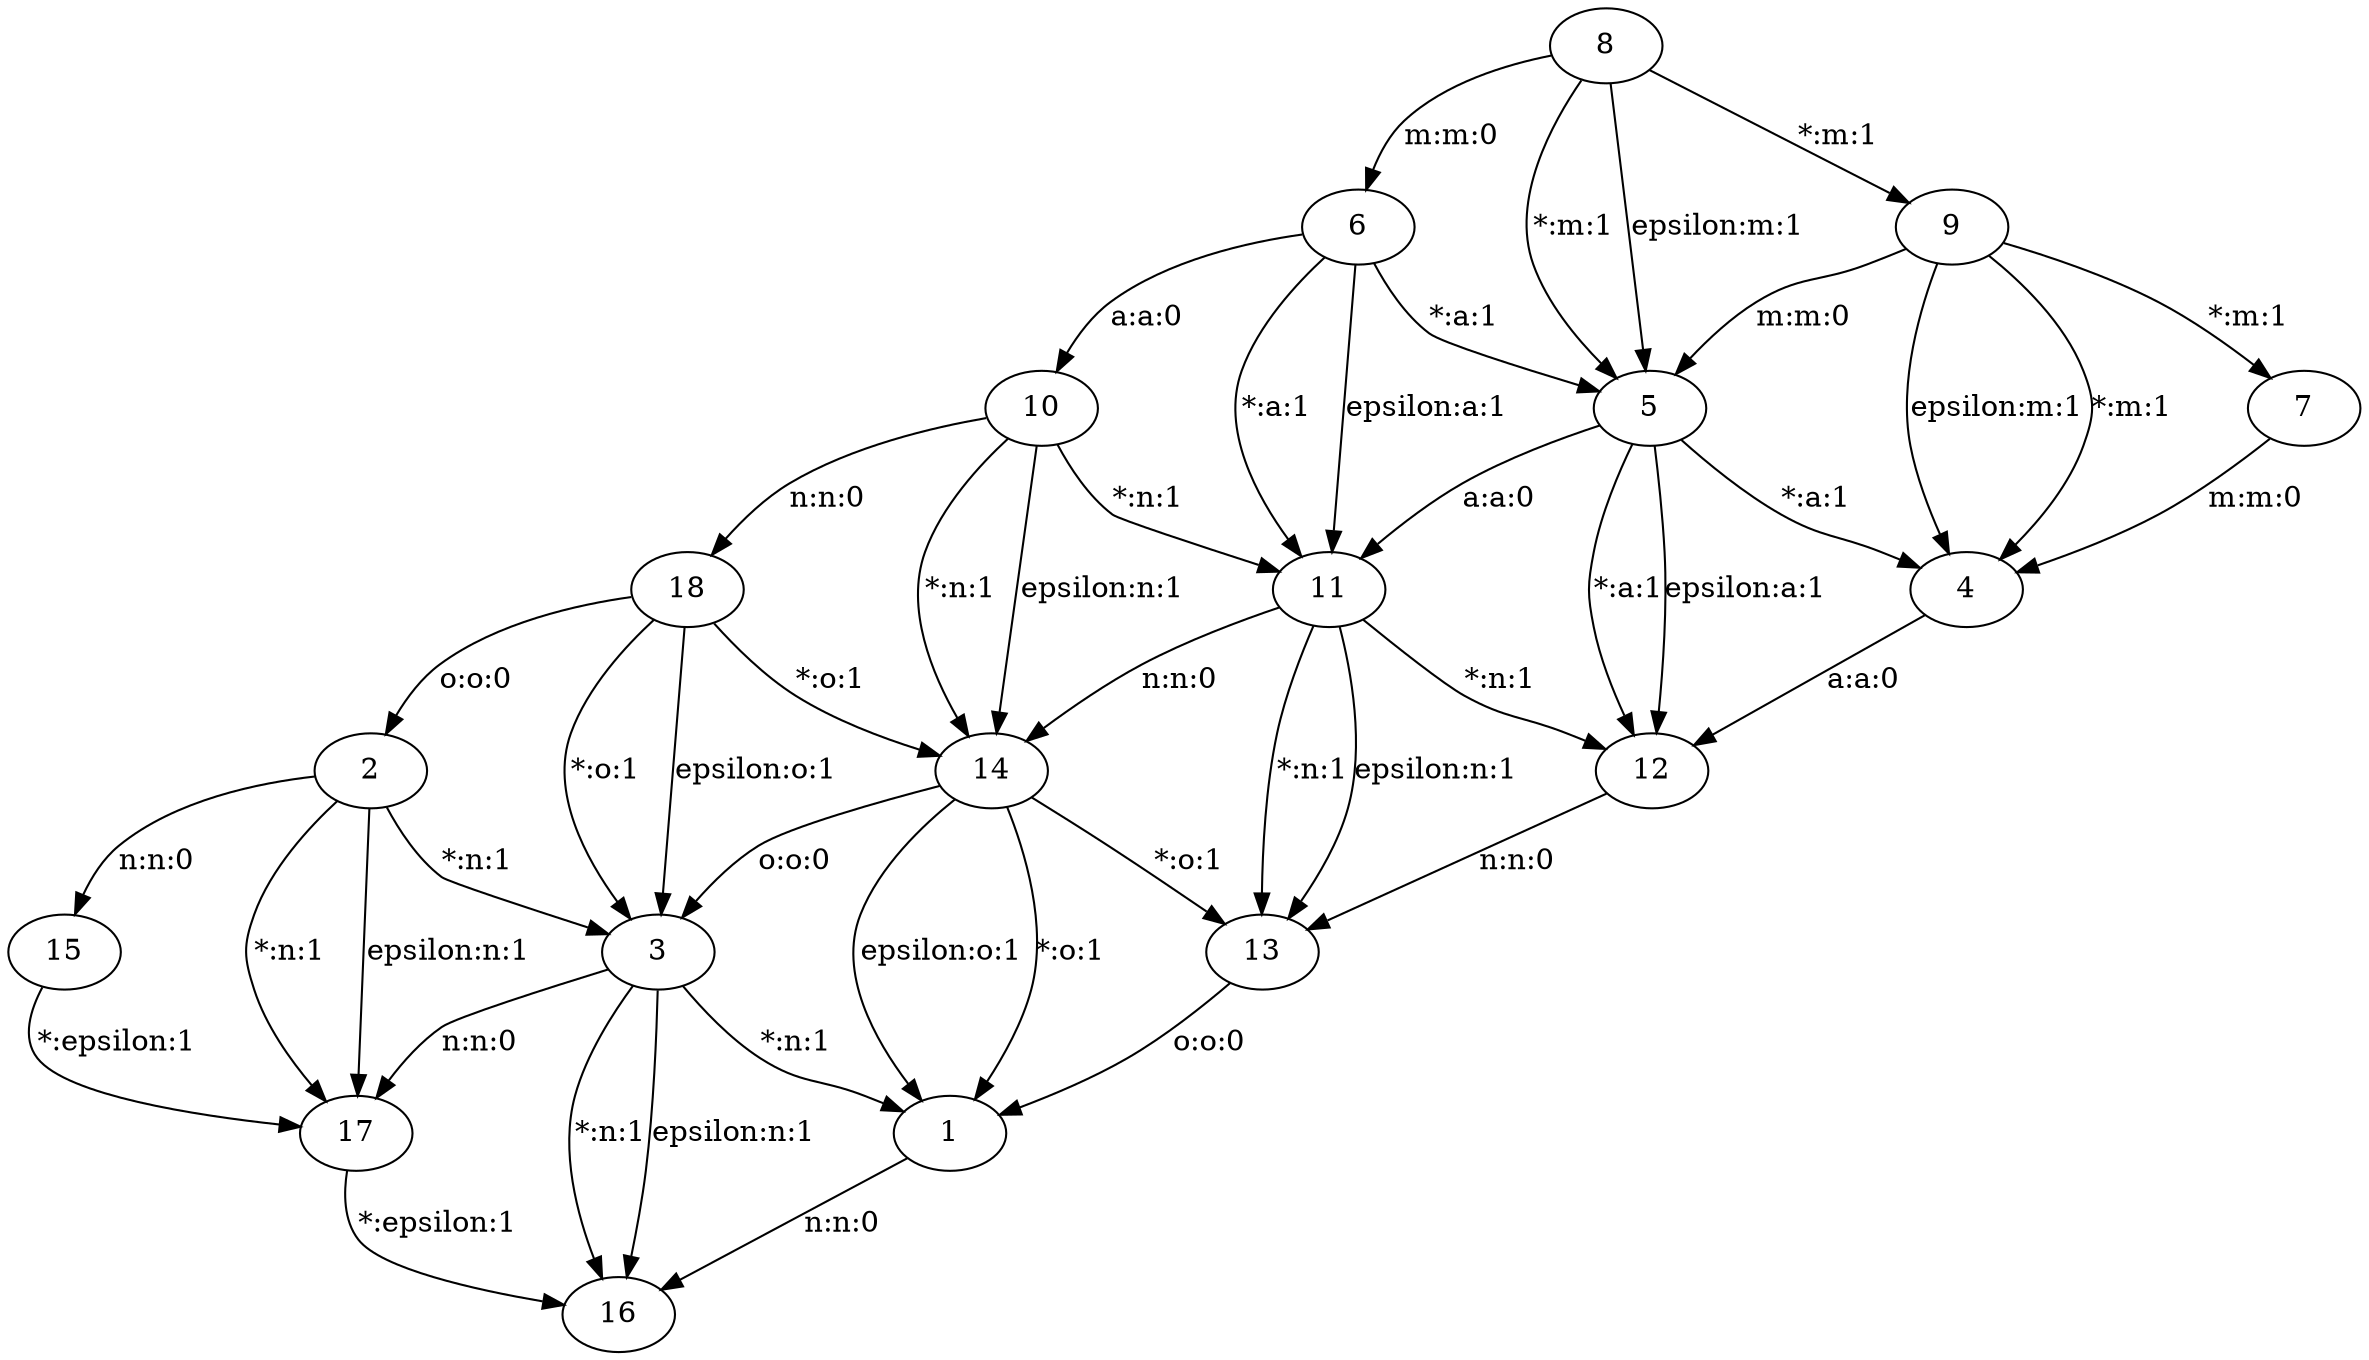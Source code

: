 digraph G {
  1 [texlbl="4;2"];
  2 [texlbl="4;0"];
  3 [texlbl="4;1"];
  4 [texlbl="1;2"];
  5 [texlbl="1;1"];
  6 [texlbl="1;0"];
  7 [texlbl="0;2"];
  8 [texlbl="0;0"];
  9 [texlbl="0;1"];
  10 [texlbl="2;0"];
  11 [texlbl="2;1"];
  12 [texlbl="2;2"];
  13 [texlbl="3;2"];
  14 [texlbl="3;1"];
  15 [texlbl="5;0"];
  16 [texlbl="5;2"];
  17 [texlbl="5;1"];
  18 [texlbl="3;0"];
  18->2 [label="o:o:0"];
  18->3 [label="*:o:1"];
  18->14 [label="*:o:1"];
  18->3 [label="epsilon:o:1"];
  1->16 [label="n:n:0"];
  2->17 [label="*:n:1"];
  2->3 [label="*:n:1"];
  2->17 [label="epsilon:n:1"];
  2->15 [label="n:n:0"];
  3->16 [label="*:n:1"];
  3->1 [label="*:n:1"];
  3->16 [label="epsilon:n:1"];
  3->17 [label="n:n:0"];
  4->12 [label="a:a:0"];
  5->11 [label="a:a:0"];
  5->12 [label="*:a:1"];
  5->4 [label="*:a:1"];
  5->12 [label="epsilon:a:1"];
  6->10 [label="a:a:0"];
  6->11 [label="*:a:1"];
  6->5 [label="*:a:1"];
  6->11 [label="epsilon:a:1"];
  7->4 [label="m:m:0"];
  8->6 [label="m:m:0"];
  8->5 [label="epsilon:m:1"];
  8->5 [label="*:m:1"];
  8->9 [label="*:m:1"];
  9->5 [label="m:m:0"];
  9->4 [label="epsilon:m:1"];
  9->4 [label="*:m:1"];
  9->7 [label="*:m:1"];
  10->14 [label="*:n:1"];
  10->11 [label="*:n:1"];
  10->14 [label="epsilon:n:1"];
  10->18 [label="n:n:0"];
  11->13 [label="*:n:1"];
  11->12 [label="*:n:1"];
  11->13 [label="epsilon:n:1"];
  11->14 [label="n:n:0"];
  12->13 [label="n:n:0"];
  13->1 [label="o:o:0"];
  14->3 [label="o:o:0"];
  14->1 [label="*:o:1"];
  14->13 [label="*:o:1"];
  14->1 [label="epsilon:o:1"];
  17->16 [label="*:epsilon:1"];
  15->17 [label="*:epsilon:1"];
}
